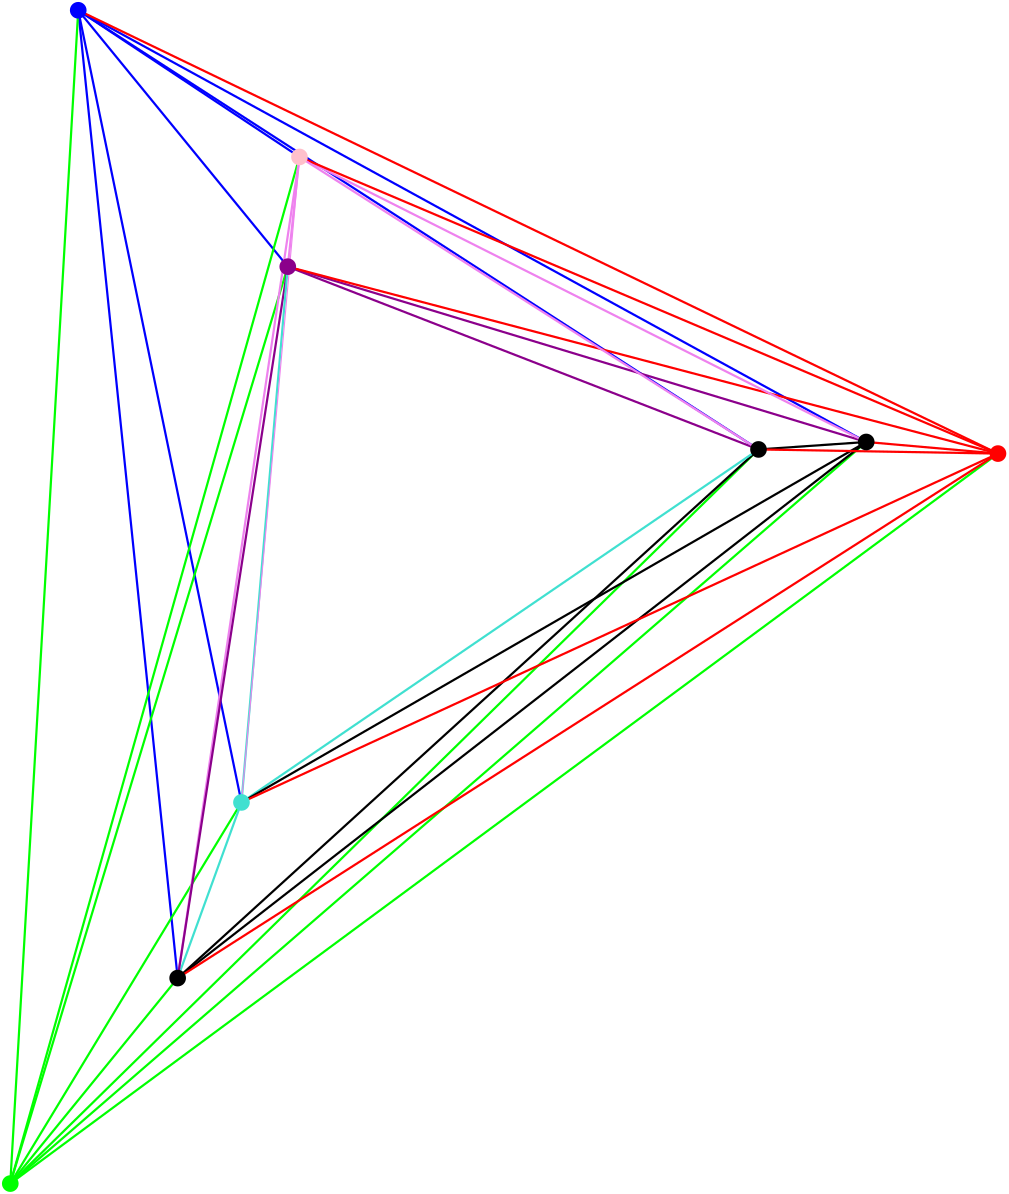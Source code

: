 <?xml version="1.0"?>
<!DOCTYPE ipe SYSTEM "ipe.dtd">
<ipe version="70206" creator="Ipe 7.2.7">
<info created="D:20190409203013" modified="D:20190409203013"/>
<ipestyle name="basic">
<symbol name="arrow/arc(spx)">
<path stroke="sym-stroke" fill="sym-stroke" pen="sym-pen">
0 0 m
-1 0.333 l
-1 -0.333 l
h
</path>
</symbol>
<symbol name="arrow/farc(spx)">
<path stroke="sym-stroke" fill="white" pen="sym-pen">
0 0 m
-1 0.333 l
-1 -0.333 l
h
</path>
</symbol>
<symbol name="arrow/ptarc(spx)">
<path stroke="sym-stroke" fill="sym-stroke" pen="sym-pen">
0 0 m
-1 0.333 l
-0.8 0 l
-1 -0.333 l
h
</path>
</symbol>
<symbol name="arrow/fptarc(spx)">
<path stroke="sym-stroke" fill="white" pen="sym-pen">
0 0 m
-1 0.333 l
-0.8 0 l
-1 -0.333 l
h
</path>
</symbol>
<symbol name="mark/circle(sx)" transformations="translations">
<path fill="sym-stroke">
0.6 0 0 0.6 0 0 e
0.4 0 0 0.4 0 0 e
</path>
</symbol>
<symbol name="mark/disk(sx)" transformations="translations">
<path fill="sym-stroke">
0.6 0 0 0.6 0 0 e
</path>
</symbol>
<symbol name="mark/fdisk(sfx)" transformations="translations">
<group>
<path fill="sym-fill">
0.5 0 0 0.5 0 0 e
</path>
<path fill="sym-stroke" fillrule="eofill">
0.6 0 0 0.6 0 0 e
0.4 0 0 0.4 0 0 e
</path>
</group>
</symbol>
<symbol name="mark/box(sx)" transformations="translations">
<path fill="sym-stroke" fillrule="eofill">
-0.6 -0.6 m
0.6 -0.6 l
0.6 0.6 l
-0.6 0.6 l
h
-0.4 -0.4 m
0.4 -0.4 l
0.4 0.4 l
-0.4 0.4 l
h
</path>
</symbol>
<symbol name="mark/square(sx)" transformations="translations">
<path fill="sym-stroke">
-0.6 -0.6 m
0.6 -0.6 l
0.6 0.6 l
-0.6 0.6 l
h
</path>
</symbol>
<symbol name="mark/fsquare(sfx)" transformations="translations">
<group>
<path fill="sym-fill">
-0.5 -0.5 m
0.5 -0.5 l
0.5 0.5 l
-0.5 0.5 l
h
</path>
<path fill="sym-stroke" fillrule="eofill">
-0.6 -0.6 m
0.6 -0.6 l
0.6 0.6 l
-0.6 0.6 l
h
-0.4 -0.4 m
0.4 -0.4 l
0.4 0.4 l
-0.4 0.4 l
h
</path>
</group>
</symbol>
<symbol name="mark/cross(sx)" transformations="translations">
<group>
<path fill="sym-stroke">
-0.43 -0.57 m
0.57 0.43 l
0.43 0.57 l
-0.57 -0.43 l
h
</path>
<path fill="sym-stroke">
-0.43 0.57 m
0.57 -0.43 l
0.43 -0.57 l
-0.57 0.43 l
h
</path>
</group>
</symbol>
<symbol name="arrow/fnormal(spx)">
<path stroke="sym-stroke" fill="white" pen="sym-pen">
0 0 m
-1 0.333 l
-1 -0.333 l
h
</path>
</symbol>
<symbol name="arrow/pointed(spx)">
<path stroke="sym-stroke" fill="sym-stroke" pen="sym-pen">
0 0 m
-1 0.333 l
-0.8 0 l
-1 -0.333 l
h
</path>
</symbol>
<symbol name="arrow/fpointed(spx)">
<path stroke="sym-stroke" fill="white" pen="sym-pen">
0 0 m
-1 0.333 l
-0.8 0 l
-1 -0.333 l
h
</path>
</symbol>
<symbol name="arrow/linear(spx)">
<path stroke="sym-stroke" pen="sym-pen">
-1 0.333 m
0 0 l
-1 -0.333 l
</path>
</symbol>
<symbol name="arrow/fdouble(spx)">
<path stroke="sym-stroke" fill="white" pen="sym-pen">
0 0 m
-1 0.333 l
-1 -0.333 l
h
-1 0 m
-2 0.333 l
-2 -0.333 l
h
</path>
</symbol>
<symbol name="arrow/double(spx)">
<path stroke="sym-stroke" fill="sym-stroke" pen="sym-pen">
0 0 m
-1 0.333 l
-1 -0.333 l
h
-1 0 m
-2 0.333 l
-2 -0.333 l
h
</path>
</symbol>
<pen name="heavier" value="0.8"/>
<pen name="fat" value="1.2"/>
<pen name="ultrafat" value="2"/>
<symbolsize name="large" value="5"/>
<symbolsize name="small" value="2"/>
<symbolsize name="tiny" value="1.1"/>
<arrowsize name="large" value="10"/>
<arrowsize name="small" value="5"/>
<arrowsize name="tiny" value="3"/>
<color name="red" value="1 0 0"/>
<color name="green" value="0 1 0"/>
<color name="blue" value="0 0 1"/>
<color name="yellow" value="1 1 0"/>
<color name="orange" value="1 0.647 0"/>
<color name="gold" value="1 0.843 0"/>
<color name="purple" value="0.627 0.125 0.941"/>
<color name="gray" value="0.745"/>
<color name="brown" value="0.647 0.165 0.165"/>
<color name="navy" value="0 0 0.502"/>
<color name="pink" value="1 0.753 0.796"/>
<color name="seagreen" value="0.18 0.545 0.341"/>
<color name="turquoise" value="0.251 0.878 0.816"/>
<color name="violet" value="0.933 0.51 0.933"/>
<color name="darkblue" value="0 0 0.545"/>
<color name="darkcyan" value="0 0.545 0.545"/>
<color name="darkgray" value="0.663"/>
<color name="darkgreen" value="0 0.392 0"/>
<color name="darkmagenta" value="0.545 0 0.545"/>
<color name="darkorange" value="1 0.549 0"/>
<color name="darkred" value="0.545 0 0"/>
<color name="lightblue" value="0.678 0.847 0.902"/>
<color name="lightcyan" value="0.878 1 1"/>
<color name="lightgray" value="0.827"/>
<color name="lightgreen" value="0.565 0.933 0.565"/>
<color name="lightyellow" value="1 1 0.878"/>
<dashstyle name="dashed" value="[4] 0"/>
<dashstyle name="dotted" value="[1 3] 0"/>
<dashstyle name="dash dotted" value="[4 2 1 2] 0"/>
<dashstyle name="dash dot dotted" value="[4 2 1 2 1 2] 0"/>
<textsize name="large" value="\large"/>
<textsize name="Large" value="\Large"/>
<textsize name="LARGE" value="\LARGE"/>
<textsize name="huge" value="\huge"/>
<textsize name="Huge" value="\Huge"/>
<textsize name="small" value="\small"/>
<textsize name="footnote" value="\footnotesize"/>
<textsize name="tiny" value="\tiny"/>
<textstyle name="center" begin="\begin{center}" end="\end{center}"/>
<textstyle name="itemize" begin="\begin{itemize}" end="\end{itemize}"/>
<textstyle name="item" begin="\begin{itemize}\item{}" end="\end{itemize}"/>
<gridsize name="4 pts" value="4"/>
<gridsize name="8 pts (~3 mm)" value="8"/>
<gridsize name="16 pts (~6 mm)" value="16"/>
<gridsize name="32 pts (~12 mm)" value="32"/>
<gridsize name="10 pts (~3.5 mm)" value="10"/>
<gridsize name="20 pts (~7 mm)" value="20"/>
<gridsize name="14 pts (~5 mm)" value="14"/>
<gridsize name="28 pts (~10 mm)" value="28"/>
<gridsize name="56 pts (~20 mm)" value="56"/>
<anglesize name="90 deg" value="90"/>
<anglesize name="60 deg" value="60"/>
<anglesize name="45 deg" value="45"/>
<anglesize name="30 deg" value="30"/>
<anglesize name="22.5 deg" value="22.5"/>
<opacity name="10%" value="0.1"/>
<opacity name="30%" value="0.3"/>
<opacity name="50%" value="0.5"/>
<opacity name="75%" value="0.75"/>
<tiling name="falling" angle="-60" step="4" width="1"/>
<tiling name="rising" angle="30" step="4" width="1"/>
</ipestyle>
<page>
<layer name="alpha"/>
<view layers="alpha" active="alpha"/>
<path layer="alpha" stroke="blue" pen="heavier">
141.056 628.401 m
220.701 575.602 l
</path>
<path stroke="blue" pen="heavier">
141.056 628.401 m
216.492 536.102 l
</path>
<path stroke="blue" pen="heavier">
141.056 628.401 m
385.958 470.303 l
</path>
<path stroke="blue" pen="heavier">
141.056 628.401 m
424.737 472.987 l
</path>
<path stroke="red" pen="heavier">
141.056 628.401 m
472.166 468.811 l
</path>
<path stroke="blue" pen="heavier">
141.056 628.401 m
199.82 343.228 l
</path>
<path stroke="blue" pen="heavier">
141.056 628.401 m
176.851 279.989 l
</path>
<path stroke="green" pen="heavier">
141.056 628.401 m
116.595 206.011 l
</path>
<path stroke="green" pen="heavier">
116.595 206.011 m
220.701 575.602 l
</path>
<path stroke="green" pen="heavier">
116.595 206.011 m
216.492 536.102 l
</path>
<path stroke="green" pen="heavier">
116.595 206.011 m
199.82 343.228 l
</path>
<path stroke="green" pen="heavier">
116.595 206.011 m
176.851 279.989 l
</path>
<path stroke="green" pen="heavier">
116.595 206.011 m
385.958 470.303 l
</path>
<path stroke="green" pen="heavier">
116.595 206.011 m
424.737 472.987 l
</path>
<path stroke="green" pen="heavier">
116.595 206.011 m
472.166 468.811 l
</path>
<path stroke="turquoise" pen="heavier">
176.851 279.989 m
199.82 343.228 l
</path>
<path stroke="violet" pen="heavier">
176.851 279.989 m
220.701 575.602 l
220.701 575.602 l
</path>
<path stroke="darkmagenta" pen="heavier">
176.851 279.989 m
216.492 536.102 l
</path>
<path stroke="black" pen="heavier">
176.851 279.989 m
385.958 470.303 l
</path>
<path stroke="black" pen="heavier">
176.851 279.989 m
424.737 472.987 l
</path>
<path stroke="red" pen="heavier">
176.851 279.989 m
472.166 468.811 l
</path>
<path stroke="turquoise" pen="heavier">
199.82 343.228 m
216.492 536.102 l
</path>
<path stroke="violet">
199.82 343.228 m
220.701 575.602 l
</path>
<path stroke="turquoise" pen="heavier">
199.82 343.228 m
385.958 470.303 l
</path>
<path stroke="black" pen="heavier">
199.82 343.228 m
424.737 472.987 l
</path>
<path stroke="red" pen="heavier">
199.82 343.228 m
472.166 468.811 l
</path>
<path stroke="violet" pen="heavier">
220.701 575.602 m
216.492 536.102 l
</path>
<path stroke="darkmagenta" pen="heavier">
216.492 536.102 m
385.958 470.303 l
</path>
<path stroke="darkmagenta" pen="heavier">
216.492 536.102 m
424.737 472.987 l
</path>
<path stroke="red" pen="heavier">
216.492 536.102 m
472.166 468.811 l
</path>
<path stroke="black" pen="heavier">
385.958 470.303 m
424.737 472.987 l
</path>
<path stroke="red" pen="heavier">
385.958 470.303 m
472.166 468.811 l
</path>
<path stroke="red" pen="heavier">
424.737 472.987 m
472.166 468.811 l
</path>
<path stroke="violet" pen="heavier">
424.737 472.987 m
220.701 575.602 l
</path>
<path stroke="red" pen="heavier">
472.166 468.811 m
220.701 575.602 l
</path>
<path stroke="violet" pen="heavier">
220.701 575.602 m
385.958 470.303 l
</path>
<use matrix="1 0 0 1 -0.928182 0.471672" name="mark/disk(sx)" pos="217.42 535.63" size="large" stroke="darkmagenta"/>
<use name="mark/disk(sx)" pos="220.701 575.602" size="large" stroke="pink"/>
<use name="mark/disk(sx)" pos="385.958 470.303" size="large" stroke="black"/>
<use name="mark/disk(sx)" pos="424.737 472.987" size="large" stroke="black"/>
<use name="mark/disk(sx)" pos="472.166 468.811" size="large" stroke="red"/>
<use name="mark/disk(sx)" pos="199.82 343.228" size="large" stroke="turquoise"/>
<use name="mark/disk(sx)" pos="176.851 279.989" size="large" stroke="black"/>
<use name="mark/disk(sx)" pos="116.595 206.011" size="large" stroke="green"/>
<use name="mark/disk(sx)" pos="141.056 628.401" size="large" stroke="blue"/>
</page>
</ipe>
